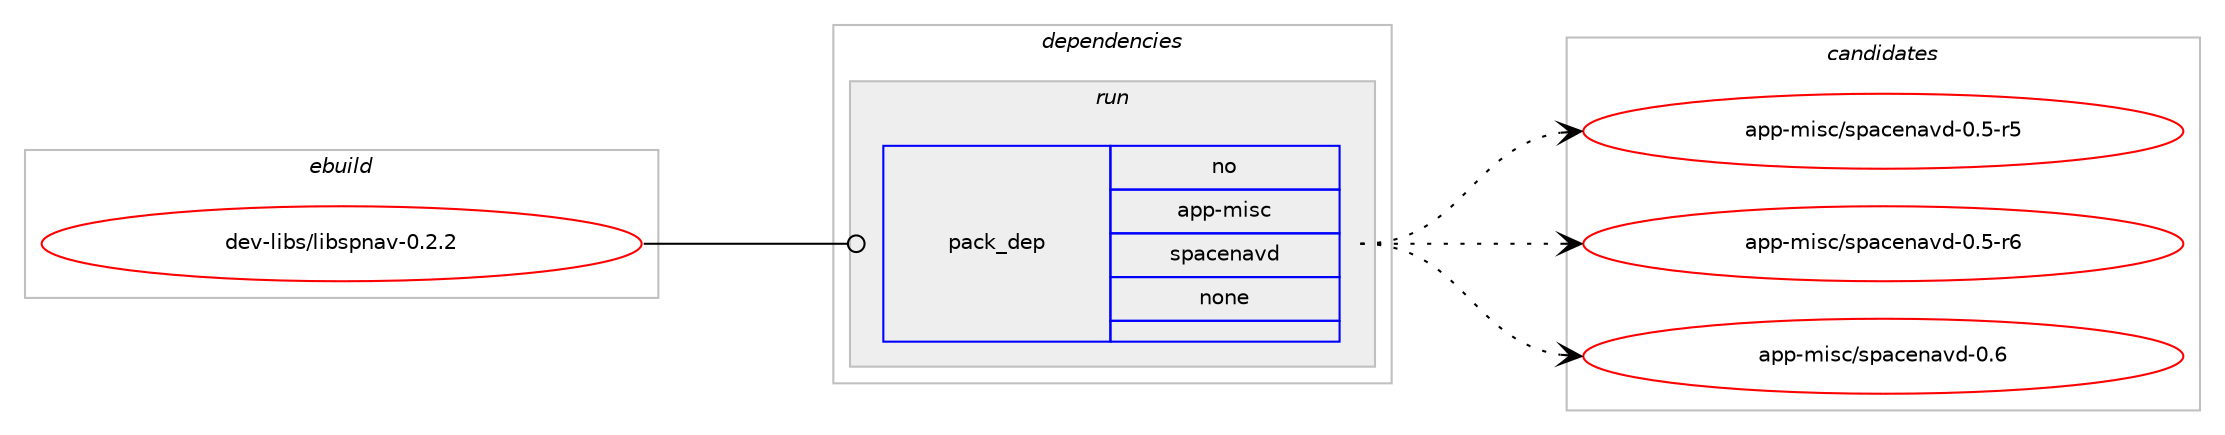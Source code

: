 digraph prolog {

# *************
# Graph options
# *************

newrank=true;
concentrate=true;
compound=true;
graph [rankdir=LR,fontname=Helvetica,fontsize=10,ranksep=1.5];#, ranksep=2.5, nodesep=0.2];
edge  [arrowhead=vee];
node  [fontname=Helvetica,fontsize=10];

# **********
# The ebuild
# **********

subgraph cluster_leftcol {
color=gray;
rank=same;
label=<<i>ebuild</i>>;
id [label="dev-libs/libspnav-0.2.2", color=red, width=4, href="../dev-libs/libspnav-0.2.2.svg"];
}

# ****************
# The dependencies
# ****************

subgraph cluster_midcol {
color=gray;
label=<<i>dependencies</i>>;
subgraph cluster_compile {
fillcolor="#eeeeee";
style=filled;
label=<<i>compile</i>>;
}
subgraph cluster_compileandrun {
fillcolor="#eeeeee";
style=filled;
label=<<i>compile and run</i>>;
}
subgraph cluster_run {
fillcolor="#eeeeee";
style=filled;
label=<<i>run</i>>;
subgraph pack980573 {
dependency1369893 [label=<<TABLE BORDER="0" CELLBORDER="1" CELLSPACING="0" CELLPADDING="4" WIDTH="220"><TR><TD ROWSPAN="6" CELLPADDING="30">pack_dep</TD></TR><TR><TD WIDTH="110">no</TD></TR><TR><TD>app-misc</TD></TR><TR><TD>spacenavd</TD></TR><TR><TD>none</TD></TR><TR><TD></TD></TR></TABLE>>, shape=none, color=blue];
}
id:e -> dependency1369893:w [weight=20,style="solid",arrowhead="odot"];
}
}

# **************
# The candidates
# **************

subgraph cluster_choices {
rank=same;
color=gray;
label=<<i>candidates</i>>;

subgraph choice980573 {
color=black;
nodesep=1;
choice97112112451091051159947115112979910111097118100454846534511453 [label="app-misc/spacenavd-0.5-r5", color=red, width=4,href="../app-misc/spacenavd-0.5-r5.svg"];
choice97112112451091051159947115112979910111097118100454846534511454 [label="app-misc/spacenavd-0.5-r6", color=red, width=4,href="../app-misc/spacenavd-0.5-r6.svg"];
choice9711211245109105115994711511297991011109711810045484654 [label="app-misc/spacenavd-0.6", color=red, width=4,href="../app-misc/spacenavd-0.6.svg"];
dependency1369893:e -> choice97112112451091051159947115112979910111097118100454846534511453:w [style=dotted,weight="100"];
dependency1369893:e -> choice97112112451091051159947115112979910111097118100454846534511454:w [style=dotted,weight="100"];
dependency1369893:e -> choice9711211245109105115994711511297991011109711810045484654:w [style=dotted,weight="100"];
}
}

}
